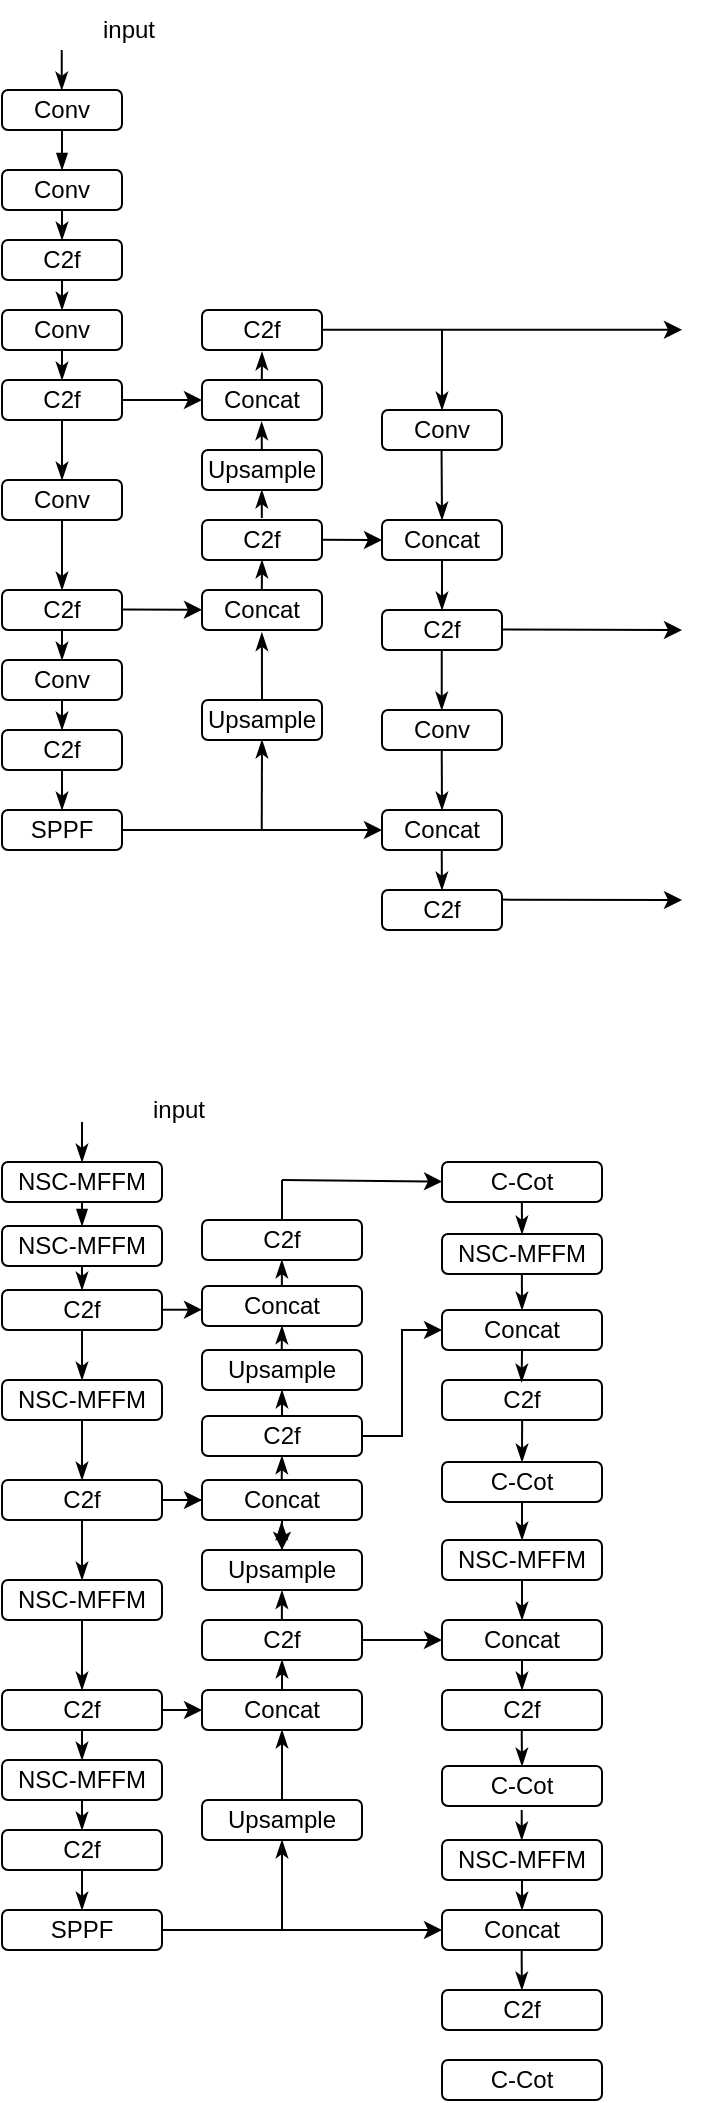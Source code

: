 <mxfile version="21.5.0" type="github">
  <diagram name="Page-1" id="_UVkYGvqQul9QqYh3hI9">
    <mxGraphModel dx="233" dy="135" grid="0" gridSize="5" guides="1" tooltips="1" connect="1" arrows="1" fold="1" page="1" pageScale="1" pageWidth="850" pageHeight="1100" math="0" shadow="0">
      <root>
        <mxCell id="0" />
        <mxCell id="1" parent="0" />
        <mxCell id="8ZXuf9sZHQJM3aCNRwfm-1" value="Conv" style="rounded=1;whiteSpace=wrap;html=1;" parent="1" vertex="1">
          <mxGeometry x="40" y="60" width="60" height="20" as="geometry" />
        </mxCell>
        <mxCell id="8ZXuf9sZHQJM3aCNRwfm-2" value="" style="endArrow=blockThin;html=1;rounded=0;exitX=0.5;exitY=1;exitDx=0;exitDy=0;endFill=1;entryX=0.5;entryY=0;entryDx=0;entryDy=0;jumpSize=4;" parent="1" source="8ZXuf9sZHQJM3aCNRwfm-1" target="8ZXuf9sZHQJM3aCNRwfm-3" edge="1">
          <mxGeometry width="50" height="50" relative="1" as="geometry">
            <mxPoint x="170" y="125" as="sourcePoint" />
            <mxPoint x="60" y="95" as="targetPoint" />
          </mxGeometry>
        </mxCell>
        <mxCell id="8ZXuf9sZHQJM3aCNRwfm-3" value="Conv" style="rounded=1;whiteSpace=wrap;html=1;" parent="1" vertex="1">
          <mxGeometry x="40" y="100" width="60" height="20" as="geometry" />
        </mxCell>
        <mxCell id="8ZXuf9sZHQJM3aCNRwfm-5" value="" style="endArrow=classicThin;html=1;rounded=0;exitX=0.5;exitY=1;exitDx=0;exitDy=0;endFill=1;entryX=0.5;entryY=0;entryDx=0;entryDy=0;" parent="1" source="8ZXuf9sZHQJM3aCNRwfm-3" target="8ZXuf9sZHQJM3aCNRwfm-6" edge="1">
          <mxGeometry width="50" height="50" relative="1" as="geometry">
            <mxPoint x="60" y="120" as="sourcePoint" />
            <mxPoint x="60" y="135" as="targetPoint" />
          </mxGeometry>
        </mxCell>
        <mxCell id="8ZXuf9sZHQJM3aCNRwfm-6" value="C2f" style="rounded=1;whiteSpace=wrap;html=1;" parent="1" vertex="1">
          <mxGeometry x="40" y="135" width="60" height="20" as="geometry" />
        </mxCell>
        <mxCell id="8ZXuf9sZHQJM3aCNRwfm-7" value="" style="endArrow=classicThin;html=1;rounded=0;exitX=0.5;exitY=1;exitDx=0;exitDy=0;endFill=1;entryX=0.5;entryY=0;entryDx=0;entryDy=0;" parent="1" edge="1">
          <mxGeometry width="50" height="50" relative="1" as="geometry">
            <mxPoint x="69.87" y="40" as="sourcePoint" />
            <mxPoint x="69.87" y="60" as="targetPoint" />
          </mxGeometry>
        </mxCell>
        <mxCell id="8ZXuf9sZHQJM3aCNRwfm-8" value="input" style="text;html=1;align=center;verticalAlign=middle;resizable=0;points=[];autosize=1;strokeColor=none;fillColor=none;" parent="1" vertex="1">
          <mxGeometry x="80" y="15" width="45" height="30" as="geometry" />
        </mxCell>
        <mxCell id="8ZXuf9sZHQJM3aCNRwfm-11" value="" style="endArrow=classicThin;html=1;rounded=0;exitX=0.5;exitY=1;exitDx=0;exitDy=0;endFill=1;entryX=0.5;entryY=0;entryDx=0;entryDy=0;" parent="1" source="8ZXuf9sZHQJM3aCNRwfm-6" target="8ZXuf9sZHQJM3aCNRwfm-12" edge="1">
          <mxGeometry width="50" height="50" relative="1" as="geometry">
            <mxPoint x="60" y="160" as="sourcePoint" />
            <mxPoint x="60" y="175" as="targetPoint" />
          </mxGeometry>
        </mxCell>
        <mxCell id="8ZXuf9sZHQJM3aCNRwfm-12" value="Conv" style="rounded=1;whiteSpace=wrap;html=1;" parent="1" vertex="1">
          <mxGeometry x="40" y="170" width="60" height="20" as="geometry" />
        </mxCell>
        <mxCell id="8ZXuf9sZHQJM3aCNRwfm-18" value="" style="endArrow=classicThin;html=1;rounded=0;exitX=0.5;exitY=1;exitDx=0;exitDy=0;endFill=1;entryX=0.5;entryY=0;entryDx=0;entryDy=0;" parent="1" source="8ZXuf9sZHQJM3aCNRwfm-12" target="8ZXuf9sZHQJM3aCNRwfm-19" edge="1">
          <mxGeometry width="50" height="50" relative="1" as="geometry">
            <mxPoint x="60" y="200" as="sourcePoint" />
            <mxPoint x="60" y="215" as="targetPoint" />
          </mxGeometry>
        </mxCell>
        <mxCell id="8ZXuf9sZHQJM3aCNRwfm-19" value="C2f" style="rounded=1;whiteSpace=wrap;html=1;" parent="1" vertex="1">
          <mxGeometry x="40" y="205" width="60" height="20" as="geometry" />
        </mxCell>
        <mxCell id="8ZXuf9sZHQJM3aCNRwfm-31" value="" style="endArrow=classicThin;html=1;rounded=0;exitX=0.5;exitY=1;exitDx=0;exitDy=0;endFill=1;entryX=0.5;entryY=0;entryDx=0;entryDy=0;" parent="1" source="8ZXuf9sZHQJM3aCNRwfm-19" target="8ZXuf9sZHQJM3aCNRwfm-32" edge="1">
          <mxGeometry width="50" height="50" relative="1" as="geometry">
            <mxPoint x="60" y="240" as="sourcePoint" />
            <mxPoint x="60" y="255" as="targetPoint" />
          </mxGeometry>
        </mxCell>
        <mxCell id="8ZXuf9sZHQJM3aCNRwfm-32" value="Conv" style="rounded=1;whiteSpace=wrap;html=1;" parent="1" vertex="1">
          <mxGeometry x="40" y="255" width="60" height="20" as="geometry" />
        </mxCell>
        <mxCell id="8ZXuf9sZHQJM3aCNRwfm-33" value="" style="endArrow=classicThin;html=1;rounded=0;exitX=0.5;exitY=1;exitDx=0;exitDy=0;endFill=1;entryX=0.5;entryY=0;entryDx=0;entryDy=0;" parent="1" source="8ZXuf9sZHQJM3aCNRwfm-32" target="8ZXuf9sZHQJM3aCNRwfm-34" edge="1">
          <mxGeometry width="50" height="50" relative="1" as="geometry">
            <mxPoint x="60" y="280" as="sourcePoint" />
            <mxPoint x="60" y="295" as="targetPoint" />
          </mxGeometry>
        </mxCell>
        <mxCell id="8ZXuf9sZHQJM3aCNRwfm-34" value="C2f" style="rounded=1;whiteSpace=wrap;html=1;" parent="1" vertex="1">
          <mxGeometry x="40" y="310" width="60" height="20" as="geometry" />
        </mxCell>
        <mxCell id="8ZXuf9sZHQJM3aCNRwfm-43" value="" style="endArrow=classicThin;html=1;rounded=0;exitX=0.5;exitY=1;exitDx=0;exitDy=0;endFill=1;entryX=0.5;entryY=0;entryDx=0;entryDy=0;" parent="1" source="8ZXuf9sZHQJM3aCNRwfm-34" target="8ZXuf9sZHQJM3aCNRwfm-44" edge="1">
          <mxGeometry width="50" height="50" relative="1" as="geometry">
            <mxPoint x="60" y="320" as="sourcePoint" />
            <mxPoint x="60" y="335" as="targetPoint" />
          </mxGeometry>
        </mxCell>
        <mxCell id="8ZXuf9sZHQJM3aCNRwfm-44" value="Conv" style="rounded=1;whiteSpace=wrap;html=1;" parent="1" vertex="1">
          <mxGeometry x="40" y="345" width="60" height="20" as="geometry" />
        </mxCell>
        <mxCell id="8ZXuf9sZHQJM3aCNRwfm-45" value="" style="endArrow=classicThin;html=1;rounded=0;exitX=0.5;exitY=1;exitDx=0;exitDy=0;endFill=1;entryX=0.5;entryY=0;entryDx=0;entryDy=0;" parent="1" source="8ZXuf9sZHQJM3aCNRwfm-44" target="8ZXuf9sZHQJM3aCNRwfm-46" edge="1">
          <mxGeometry width="50" height="50" relative="1" as="geometry">
            <mxPoint x="60" y="360" as="sourcePoint" />
            <mxPoint x="60" y="375" as="targetPoint" />
          </mxGeometry>
        </mxCell>
        <mxCell id="8ZXuf9sZHQJM3aCNRwfm-46" value="C2f" style="rounded=1;whiteSpace=wrap;html=1;" parent="1" vertex="1">
          <mxGeometry x="40" y="380" width="60" height="20" as="geometry" />
        </mxCell>
        <mxCell id="8ZXuf9sZHQJM3aCNRwfm-47" value="" style="endArrow=classicThin;html=1;rounded=0;exitX=0.5;exitY=1;exitDx=0;exitDy=0;endFill=1;entryX=0.5;entryY=0;entryDx=0;entryDy=0;" parent="1" source="8ZXuf9sZHQJM3aCNRwfm-46" target="8ZXuf9sZHQJM3aCNRwfm-48" edge="1">
          <mxGeometry width="50" height="50" relative="1" as="geometry">
            <mxPoint x="60" y="400" as="sourcePoint" />
            <mxPoint x="60" y="415" as="targetPoint" />
          </mxGeometry>
        </mxCell>
        <mxCell id="8ZXuf9sZHQJM3aCNRwfm-48" value="SPPF" style="rounded=1;whiteSpace=wrap;html=1;" parent="1" vertex="1">
          <mxGeometry x="40" y="420" width="60" height="20" as="geometry" />
        </mxCell>
        <mxCell id="8ZXuf9sZHQJM3aCNRwfm-53" value="Concat" style="rounded=1;whiteSpace=wrap;html=1;" parent="1" vertex="1">
          <mxGeometry x="140" y="310" width="60" height="20" as="geometry" />
        </mxCell>
        <mxCell id="8ZXuf9sZHQJM3aCNRwfm-55" value="" style="endArrow=classicThin;html=1;rounded=0;endFill=1;exitX=0.5;exitY=0;exitDx=0;exitDy=0;entryX=0.499;entryY=1.069;entryDx=0;entryDy=0;entryPerimeter=0;" parent="1" source="8ZXuf9sZHQJM3aCNRwfm-52" target="8ZXuf9sZHQJM3aCNRwfm-53" edge="1">
          <mxGeometry width="50" height="50" relative="1" as="geometry">
            <mxPoint x="160" y="350" as="sourcePoint" />
            <mxPoint x="170" y="340" as="targetPoint" />
          </mxGeometry>
        </mxCell>
        <mxCell id="8ZXuf9sZHQJM3aCNRwfm-58" value="Concat" style="rounded=1;whiteSpace=wrap;html=1;" parent="1" vertex="1">
          <mxGeometry x="140" y="205" width="60" height="20" as="geometry" />
        </mxCell>
        <mxCell id="8ZXuf9sZHQJM3aCNRwfm-59" value="C2f" style="rounded=1;whiteSpace=wrap;html=1;" parent="1" vertex="1">
          <mxGeometry x="140" y="170" width="60" height="20" as="geometry" />
        </mxCell>
        <mxCell id="8ZXuf9sZHQJM3aCNRwfm-62" value="C2f" style="rounded=1;whiteSpace=wrap;html=1;" parent="1" vertex="1">
          <mxGeometry x="140" y="275" width="60" height="20" as="geometry" />
        </mxCell>
        <mxCell id="8ZXuf9sZHQJM3aCNRwfm-52" value="Upsample" style="rounded=1;whiteSpace=wrap;html=1;" parent="1" vertex="1">
          <mxGeometry x="140" y="365" width="60" height="20" as="geometry" />
        </mxCell>
        <mxCell id="8ZXuf9sZHQJM3aCNRwfm-68" value="" style="endArrow=classic;html=1;rounded=0;" parent="1" edge="1">
          <mxGeometry width="50" height="50" relative="1" as="geometry">
            <mxPoint x="200" y="179.91" as="sourcePoint" />
            <mxPoint x="380" y="179.91" as="targetPoint" />
          </mxGeometry>
        </mxCell>
        <mxCell id="8ZXuf9sZHQJM3aCNRwfm-70" value="" style="endArrow=classicThin;html=1;rounded=0;endFill=1;" parent="1" edge="1">
          <mxGeometry width="50" height="50" relative="1" as="geometry">
            <mxPoint x="260" y="180" as="sourcePoint" />
            <mxPoint x="260" y="220" as="targetPoint" />
          </mxGeometry>
        </mxCell>
        <mxCell id="8ZXuf9sZHQJM3aCNRwfm-71" value="Conv" style="rounded=1;whiteSpace=wrap;html=1;" parent="1" vertex="1">
          <mxGeometry x="230" y="220" width="60" height="20" as="geometry" />
        </mxCell>
        <mxCell id="8ZXuf9sZHQJM3aCNRwfm-73" value="Concat" style="rounded=1;whiteSpace=wrap;html=1;" parent="1" vertex="1">
          <mxGeometry x="230" y="275" width="60" height="20" as="geometry" />
        </mxCell>
        <mxCell id="8ZXuf9sZHQJM3aCNRwfm-74" value="C2f" style="rounded=1;whiteSpace=wrap;html=1;" parent="1" vertex="1">
          <mxGeometry x="230" y="320" width="60" height="20" as="geometry" />
        </mxCell>
        <mxCell id="8ZXuf9sZHQJM3aCNRwfm-75" value="Conv" style="rounded=1;whiteSpace=wrap;html=1;" parent="1" vertex="1">
          <mxGeometry x="230" y="370" width="60" height="20" as="geometry" />
        </mxCell>
        <mxCell id="8ZXuf9sZHQJM3aCNRwfm-76" value="Concat" style="rounded=1;whiteSpace=wrap;html=1;" parent="1" vertex="1">
          <mxGeometry x="230" y="420" width="60" height="20" as="geometry" />
        </mxCell>
        <mxCell id="8ZXuf9sZHQJM3aCNRwfm-77" value="C2f" style="rounded=1;whiteSpace=wrap;html=1;" parent="1" vertex="1">
          <mxGeometry x="230" y="460" width="60" height="20" as="geometry" />
        </mxCell>
        <mxCell id="8ZXuf9sZHQJM3aCNRwfm-78" value="" style="endArrow=classicThin;html=1;rounded=0;endFill=1;exitX=0.5;exitY=0;exitDx=0;exitDy=0;entryX=0.5;entryY=0;entryDx=0;entryDy=0;" parent="1" target="8ZXuf9sZHQJM3aCNRwfm-73" edge="1">
          <mxGeometry width="50" height="50" relative="1" as="geometry">
            <mxPoint x="259.78" y="240" as="sourcePoint" />
            <mxPoint x="260" y="255" as="targetPoint" />
          </mxGeometry>
        </mxCell>
        <mxCell id="8ZXuf9sZHQJM3aCNRwfm-80" value="" style="endArrow=classicThin;html=1;rounded=0;endFill=1;entryX=0.5;entryY=0;entryDx=0;entryDy=0;" parent="1" target="8ZXuf9sZHQJM3aCNRwfm-74" edge="1">
          <mxGeometry width="50" height="50" relative="1" as="geometry">
            <mxPoint x="260" y="295" as="sourcePoint" />
            <mxPoint x="259.82" y="310" as="targetPoint" />
          </mxGeometry>
        </mxCell>
        <mxCell id="8ZXuf9sZHQJM3aCNRwfm-81" value="" style="endArrow=classicThin;html=1;rounded=0;endFill=1;exitX=0.5;exitY=0;exitDx=0;exitDy=0;" parent="1" edge="1">
          <mxGeometry width="50" height="50" relative="1" as="geometry">
            <mxPoint x="259.87" y="340" as="sourcePoint" />
            <mxPoint x="259.87" y="370" as="targetPoint" />
          </mxGeometry>
        </mxCell>
        <mxCell id="8ZXuf9sZHQJM3aCNRwfm-82" value="" style="endArrow=classicThin;html=1;rounded=0;endFill=1;exitX=0.5;exitY=0;exitDx=0;exitDy=0;entryX=0.5;entryY=0;entryDx=0;entryDy=0;" parent="1" target="8ZXuf9sZHQJM3aCNRwfm-76" edge="1">
          <mxGeometry width="50" height="50" relative="1" as="geometry">
            <mxPoint x="259.87" y="390" as="sourcePoint" />
            <mxPoint x="260" y="415" as="targetPoint" />
          </mxGeometry>
        </mxCell>
        <mxCell id="8ZXuf9sZHQJM3aCNRwfm-83" value="" style="endArrow=classicThin;html=1;rounded=0;endFill=1;exitX=0.5;exitY=0;exitDx=0;exitDy=0;" parent="1" edge="1">
          <mxGeometry width="50" height="50" relative="1" as="geometry">
            <mxPoint x="259.87" y="440" as="sourcePoint" />
            <mxPoint x="259.96" y="460" as="targetPoint" />
          </mxGeometry>
        </mxCell>
        <mxCell id="8ZXuf9sZHQJM3aCNRwfm-85" value="" style="endArrow=classic;html=1;rounded=0;" parent="1" edge="1">
          <mxGeometry width="50" height="50" relative="1" as="geometry">
            <mxPoint x="290" y="329.78" as="sourcePoint" />
            <mxPoint x="380" y="330" as="targetPoint" />
          </mxGeometry>
        </mxCell>
        <mxCell id="8ZXuf9sZHQJM3aCNRwfm-86" value="" style="endArrow=classic;html=1;rounded=0;" parent="1" edge="1">
          <mxGeometry width="50" height="50" relative="1" as="geometry">
            <mxPoint x="290" y="464.81" as="sourcePoint" />
            <mxPoint x="380" y="465.03" as="targetPoint" />
          </mxGeometry>
        </mxCell>
        <mxCell id="8ZXuf9sZHQJM3aCNRwfm-87" value="" style="endArrow=classic;html=1;rounded=0;exitX=1;exitY=0.5;exitDx=0;exitDy=0;entryX=0;entryY=0.5;entryDx=0;entryDy=0;" parent="1" source="8ZXuf9sZHQJM3aCNRwfm-48" target="8ZXuf9sZHQJM3aCNRwfm-76" edge="1">
          <mxGeometry width="50" height="50" relative="1" as="geometry">
            <mxPoint x="150" y="460" as="sourcePoint" />
            <mxPoint x="200" y="410" as="targetPoint" />
          </mxGeometry>
        </mxCell>
        <mxCell id="8ZXuf9sZHQJM3aCNRwfm-88" value="" style="endArrow=classicThin;html=1;rounded=0;endFill=1;entryX=0.5;entryY=1;entryDx=0;entryDy=0;exitX=0.5;exitY=0;exitDx=0;exitDy=0;" parent="1" target="8ZXuf9sZHQJM3aCNRwfm-52" edge="1">
          <mxGeometry width="50" height="50" relative="1" as="geometry">
            <mxPoint x="169.87" y="430" as="sourcePoint" />
            <mxPoint x="169.87" y="390" as="targetPoint" />
          </mxGeometry>
        </mxCell>
        <mxCell id="8ZXuf9sZHQJM3aCNRwfm-89" value="" style="endArrow=classic;html=1;rounded=0;" parent="1" edge="1">
          <mxGeometry width="50" height="50" relative="1" as="geometry">
            <mxPoint x="100" y="319.69" as="sourcePoint" />
            <mxPoint x="140" y="319.88" as="targetPoint" />
          </mxGeometry>
        </mxCell>
        <mxCell id="8ZXuf9sZHQJM3aCNRwfm-92" value="Upsample" style="rounded=1;whiteSpace=wrap;html=1;" parent="1" vertex="1">
          <mxGeometry x="140" y="240" width="60" height="20" as="geometry" />
        </mxCell>
        <mxCell id="8ZXuf9sZHQJM3aCNRwfm-96" value="" style="endArrow=classicThin;html=1;rounded=0;endFill=1;entryX=0.5;entryY=1;entryDx=0;entryDy=0;" parent="1" target="8ZXuf9sZHQJM3aCNRwfm-62" edge="1">
          <mxGeometry width="50" height="50" relative="1" as="geometry">
            <mxPoint x="169.91" y="310" as="sourcePoint" />
            <mxPoint x="169.91" y="291" as="targetPoint" />
          </mxGeometry>
        </mxCell>
        <mxCell id="8ZXuf9sZHQJM3aCNRwfm-97" value="" style="endArrow=classicThin;html=1;rounded=0;endFill=1;entryX=0.499;entryY=1.069;entryDx=0;entryDy=0;entryPerimeter=0;" parent="1" edge="1">
          <mxGeometry width="50" height="50" relative="1" as="geometry">
            <mxPoint x="169.91" y="274" as="sourcePoint" />
            <mxPoint x="169.91" y="260" as="targetPoint" />
          </mxGeometry>
        </mxCell>
        <mxCell id="8ZXuf9sZHQJM3aCNRwfm-98" value="" style="endArrow=classicThin;html=1;rounded=0;endFill=1;exitX=0.5;exitY=0;exitDx=0;exitDy=0;entryX=0.497;entryY=1.046;entryDx=0;entryDy=0;entryPerimeter=0;" parent="1" target="8ZXuf9sZHQJM3aCNRwfm-58" edge="1">
          <mxGeometry width="50" height="50" relative="1" as="geometry">
            <mxPoint x="169.91" y="240" as="sourcePoint" />
            <mxPoint x="169.91" y="228" as="targetPoint" />
          </mxGeometry>
        </mxCell>
        <mxCell id="8ZXuf9sZHQJM3aCNRwfm-99" value="" style="endArrow=classic;html=1;rounded=0;entryX=0;entryY=0.5;entryDx=0;entryDy=0;exitX=1;exitY=0.5;exitDx=0;exitDy=0;" parent="1" source="8ZXuf9sZHQJM3aCNRwfm-19" target="8ZXuf9sZHQJM3aCNRwfm-58" edge="1">
          <mxGeometry width="50" height="50" relative="1" as="geometry">
            <mxPoint x="100" y="219.69" as="sourcePoint" />
            <mxPoint x="140" y="219.88" as="targetPoint" />
          </mxGeometry>
        </mxCell>
        <mxCell id="8ZXuf9sZHQJM3aCNRwfm-100" value="" style="endArrow=classicThin;html=1;rounded=0;endFill=1;exitX=0.5;exitY=0;exitDx=0;exitDy=0;entryX=0.497;entryY=1.046;entryDx=0;entryDy=0;entryPerimeter=0;" parent="1" edge="1">
          <mxGeometry width="50" height="50" relative="1" as="geometry">
            <mxPoint x="169.91" y="205" as="sourcePoint" />
            <mxPoint x="170" y="191" as="targetPoint" />
          </mxGeometry>
        </mxCell>
        <mxCell id="8ZXuf9sZHQJM3aCNRwfm-101" value="" style="endArrow=classic;html=1;rounded=0;entryX=0;entryY=0.5;entryDx=0;entryDy=0;" parent="1" target="8ZXuf9sZHQJM3aCNRwfm-73" edge="1">
          <mxGeometry width="50" height="50" relative="1" as="geometry">
            <mxPoint x="200" y="284.85" as="sourcePoint" />
            <mxPoint x="275" y="284.85" as="targetPoint" />
          </mxGeometry>
        </mxCell>
        <mxCell id="Rub5kGw6FLc-8tNoT00z-1" value="NSC-MFFM" style="rounded=1;whiteSpace=wrap;html=1;" vertex="1" parent="1">
          <mxGeometry x="40" y="596" width="80" height="20" as="geometry" />
        </mxCell>
        <mxCell id="Rub5kGw6FLc-8tNoT00z-2" value="" style="endArrow=blockThin;html=1;rounded=0;exitX=0.5;exitY=1;exitDx=0;exitDy=0;endFill=1;entryX=0.5;entryY=0;entryDx=0;entryDy=0;jumpSize=4;" edge="1" parent="1" source="Rub5kGw6FLc-8tNoT00z-1" target="Rub5kGw6FLc-8tNoT00z-3">
          <mxGeometry width="50" height="50" relative="1" as="geometry">
            <mxPoint x="175" y="675" as="sourcePoint" />
            <mxPoint x="65" y="645" as="targetPoint" />
          </mxGeometry>
        </mxCell>
        <mxCell id="Rub5kGw6FLc-8tNoT00z-3" value="NSC-MFFM" style="rounded=1;whiteSpace=wrap;html=1;" vertex="1" parent="1">
          <mxGeometry x="40" y="628" width="80" height="20" as="geometry" />
        </mxCell>
        <mxCell id="Rub5kGw6FLc-8tNoT00z-4" value="" style="endArrow=classicThin;html=1;rounded=0;exitX=0.5;exitY=1;exitDx=0;exitDy=0;endFill=1;entryX=0.5;entryY=0;entryDx=0;entryDy=0;" edge="1" parent="1" source="Rub5kGw6FLc-8tNoT00z-3" target="Rub5kGw6FLc-8tNoT00z-5">
          <mxGeometry width="50" height="50" relative="1" as="geometry">
            <mxPoint x="65" y="670" as="sourcePoint" />
            <mxPoint x="65" y="685" as="targetPoint" />
          </mxGeometry>
        </mxCell>
        <mxCell id="Rub5kGw6FLc-8tNoT00z-5" value="C2f" style="rounded=1;whiteSpace=wrap;html=1;" vertex="1" parent="1">
          <mxGeometry x="40" y="660" width="80" height="20" as="geometry" />
        </mxCell>
        <mxCell id="Rub5kGw6FLc-8tNoT00z-6" value="" style="endArrow=classicThin;html=1;rounded=0;exitX=0.5;exitY=1;exitDx=0;exitDy=0;endFill=1;entryX=0.5;entryY=0;entryDx=0;entryDy=0;" edge="1" parent="1">
          <mxGeometry width="50" height="50" relative="1" as="geometry">
            <mxPoint x="80.0" y="576" as="sourcePoint" />
            <mxPoint x="80.0" y="596" as="targetPoint" />
          </mxGeometry>
        </mxCell>
        <mxCell id="Rub5kGw6FLc-8tNoT00z-7" value="input" style="text;html=1;align=center;verticalAlign=middle;resizable=0;points=[];autosize=1;strokeColor=none;fillColor=none;" vertex="1" parent="1">
          <mxGeometry x="105" y="555" width="45" height="30" as="geometry" />
        </mxCell>
        <mxCell id="Rub5kGw6FLc-8tNoT00z-8" value="" style="endArrow=classicThin;html=1;rounded=0;exitX=0.5;exitY=1;exitDx=0;exitDy=0;endFill=1;entryX=0.5;entryY=0;entryDx=0;entryDy=0;" edge="1" parent="1" source="Rub5kGw6FLc-8tNoT00z-5" target="Rub5kGw6FLc-8tNoT00z-9">
          <mxGeometry width="50" height="50" relative="1" as="geometry">
            <mxPoint x="65" y="710" as="sourcePoint" />
            <mxPoint x="65" y="725" as="targetPoint" />
          </mxGeometry>
        </mxCell>
        <mxCell id="Rub5kGw6FLc-8tNoT00z-9" value="NSC-MFFM" style="rounded=1;whiteSpace=wrap;html=1;" vertex="1" parent="1">
          <mxGeometry x="40" y="705" width="80" height="20" as="geometry" />
        </mxCell>
        <mxCell id="Rub5kGw6FLc-8tNoT00z-10" value="" style="endArrow=classicThin;html=1;rounded=0;exitX=0.5;exitY=1;exitDx=0;exitDy=0;endFill=1;entryX=0.5;entryY=0;entryDx=0;entryDy=0;" edge="1" parent="1" source="Rub5kGw6FLc-8tNoT00z-9" target="Rub5kGw6FLc-8tNoT00z-11">
          <mxGeometry width="50" height="50" relative="1" as="geometry">
            <mxPoint x="65" y="750" as="sourcePoint" />
            <mxPoint x="65" y="765" as="targetPoint" />
          </mxGeometry>
        </mxCell>
        <mxCell id="Rub5kGw6FLc-8tNoT00z-59" value="" style="edgeStyle=orthogonalEdgeStyle;rounded=0;orthogonalLoop=1;jettySize=auto;html=1;" edge="1" parent="1" source="Rub5kGw6FLc-8tNoT00z-11" target="Rub5kGw6FLc-8tNoT00z-46">
          <mxGeometry relative="1" as="geometry" />
        </mxCell>
        <mxCell id="Rub5kGw6FLc-8tNoT00z-11" value="C2f" style="rounded=1;whiteSpace=wrap;html=1;" vertex="1" parent="1">
          <mxGeometry x="40" y="755" width="80" height="20" as="geometry" />
        </mxCell>
        <mxCell id="Rub5kGw6FLc-8tNoT00z-12" value="" style="endArrow=classicThin;html=1;rounded=0;exitX=0.5;exitY=1;exitDx=0;exitDy=0;endFill=1;entryX=0.5;entryY=0;entryDx=0;entryDy=0;" edge="1" parent="1" source="Rub5kGw6FLc-8tNoT00z-11" target="Rub5kGw6FLc-8tNoT00z-13">
          <mxGeometry width="50" height="50" relative="1" as="geometry">
            <mxPoint x="65" y="790" as="sourcePoint" />
            <mxPoint x="65" y="805" as="targetPoint" />
          </mxGeometry>
        </mxCell>
        <mxCell id="Rub5kGw6FLc-8tNoT00z-13" value="NSC-MFFM" style="rounded=1;whiteSpace=wrap;html=1;" vertex="1" parent="1">
          <mxGeometry x="40" y="805" width="80" height="20" as="geometry" />
        </mxCell>
        <mxCell id="Rub5kGw6FLc-8tNoT00z-14" value="" style="endArrow=classicThin;html=1;rounded=0;exitX=0.5;exitY=1;exitDx=0;exitDy=0;endFill=1;entryX=0.5;entryY=0;entryDx=0;entryDy=0;" edge="1" parent="1" source="Rub5kGw6FLc-8tNoT00z-13" target="Rub5kGw6FLc-8tNoT00z-15">
          <mxGeometry width="50" height="50" relative="1" as="geometry">
            <mxPoint x="65" y="830" as="sourcePoint" />
            <mxPoint x="65" y="845" as="targetPoint" />
          </mxGeometry>
        </mxCell>
        <mxCell id="Rub5kGw6FLc-8tNoT00z-15" value="C2f" style="rounded=1;whiteSpace=wrap;html=1;" vertex="1" parent="1">
          <mxGeometry x="40" y="860" width="80" height="20" as="geometry" />
        </mxCell>
        <mxCell id="Rub5kGw6FLc-8tNoT00z-16" value="" style="endArrow=classicThin;html=1;rounded=0;exitX=0.5;exitY=1;exitDx=0;exitDy=0;endFill=1;entryX=0.5;entryY=0;entryDx=0;entryDy=0;" edge="1" parent="1" source="Rub5kGw6FLc-8tNoT00z-15" target="Rub5kGw6FLc-8tNoT00z-17">
          <mxGeometry width="50" height="50" relative="1" as="geometry">
            <mxPoint x="65" y="870" as="sourcePoint" />
            <mxPoint x="65" y="885" as="targetPoint" />
          </mxGeometry>
        </mxCell>
        <mxCell id="Rub5kGw6FLc-8tNoT00z-17" value="NSC-MFFM" style="rounded=1;whiteSpace=wrap;html=1;" vertex="1" parent="1">
          <mxGeometry x="40" y="895" width="80" height="20" as="geometry" />
        </mxCell>
        <mxCell id="Rub5kGw6FLc-8tNoT00z-18" value="" style="endArrow=classicThin;html=1;rounded=0;exitX=0.5;exitY=1;exitDx=0;exitDy=0;endFill=1;entryX=0.5;entryY=0;entryDx=0;entryDy=0;" edge="1" parent="1" source="Rub5kGw6FLc-8tNoT00z-17" target="Rub5kGw6FLc-8tNoT00z-19">
          <mxGeometry width="50" height="50" relative="1" as="geometry">
            <mxPoint x="65" y="910" as="sourcePoint" />
            <mxPoint x="65" y="925" as="targetPoint" />
          </mxGeometry>
        </mxCell>
        <mxCell id="Rub5kGw6FLc-8tNoT00z-19" value="C2f" style="rounded=1;whiteSpace=wrap;html=1;" vertex="1" parent="1">
          <mxGeometry x="40" y="930" width="80" height="20" as="geometry" />
        </mxCell>
        <mxCell id="Rub5kGw6FLc-8tNoT00z-20" value="" style="endArrow=classicThin;html=1;rounded=0;exitX=0.5;exitY=1;exitDx=0;exitDy=0;endFill=1;entryX=0.5;entryY=0;entryDx=0;entryDy=0;" edge="1" parent="1" source="Rub5kGw6FLc-8tNoT00z-19" target="Rub5kGw6FLc-8tNoT00z-21">
          <mxGeometry width="50" height="50" relative="1" as="geometry">
            <mxPoint x="65" y="950" as="sourcePoint" />
            <mxPoint x="65" y="965" as="targetPoint" />
          </mxGeometry>
        </mxCell>
        <mxCell id="Rub5kGw6FLc-8tNoT00z-21" value="SPPF" style="rounded=1;whiteSpace=wrap;html=1;" vertex="1" parent="1">
          <mxGeometry x="40" y="970" width="80" height="20" as="geometry" />
        </mxCell>
        <mxCell id="Rub5kGw6FLc-8tNoT00z-22" value="Concat" style="rounded=1;whiteSpace=wrap;html=1;" vertex="1" parent="1">
          <mxGeometry x="140" y="860" width="80" height="20" as="geometry" />
        </mxCell>
        <mxCell id="Rub5kGw6FLc-8tNoT00z-23" value="" style="endArrow=classicThin;html=1;rounded=0;endFill=1;exitX=0.5;exitY=0;exitDx=0;exitDy=0;entryX=0.5;entryY=1;entryDx=0;entryDy=0;" edge="1" parent="1" source="Rub5kGw6FLc-8tNoT00z-27" target="Rub5kGw6FLc-8tNoT00z-22">
          <mxGeometry width="50" height="50" relative="1" as="geometry">
            <mxPoint x="165" y="900" as="sourcePoint" />
            <mxPoint x="175" y="890" as="targetPoint" />
          </mxGeometry>
        </mxCell>
        <mxCell id="Rub5kGw6FLc-8tNoT00z-24" value="Concat" style="rounded=1;whiteSpace=wrap;html=1;" vertex="1" parent="1">
          <mxGeometry x="140" y="755" width="80" height="20" as="geometry" />
        </mxCell>
        <mxCell id="Rub5kGw6FLc-8tNoT00z-80" style="edgeStyle=orthogonalEdgeStyle;rounded=0;orthogonalLoop=1;jettySize=auto;html=1;exitX=1;exitY=0.5;exitDx=0;exitDy=0;entryX=0;entryY=0.5;entryDx=0;entryDy=0;" edge="1" parent="1" source="Rub5kGw6FLc-8tNoT00z-25" target="Rub5kGw6FLc-8tNoT00z-65">
          <mxGeometry relative="1" as="geometry" />
        </mxCell>
        <mxCell id="Rub5kGw6FLc-8tNoT00z-25" value="C2f" style="rounded=1;whiteSpace=wrap;html=1;" vertex="1" parent="1">
          <mxGeometry x="140" y="723" width="80" height="20" as="geometry" />
        </mxCell>
        <mxCell id="Rub5kGw6FLc-8tNoT00z-81" style="edgeStyle=orthogonalEdgeStyle;rounded=0;orthogonalLoop=1;jettySize=auto;html=1;entryX=0;entryY=0.5;entryDx=0;entryDy=0;" edge="1" parent="1" source="Rub5kGw6FLc-8tNoT00z-26" target="Rub5kGw6FLc-8tNoT00z-31">
          <mxGeometry relative="1" as="geometry" />
        </mxCell>
        <mxCell id="Rub5kGw6FLc-8tNoT00z-26" value="C2f" style="rounded=1;whiteSpace=wrap;html=1;" vertex="1" parent="1">
          <mxGeometry x="140" y="825" width="80" height="20" as="geometry" />
        </mxCell>
        <mxCell id="Rub5kGw6FLc-8tNoT00z-27" value="Upsample" style="rounded=1;whiteSpace=wrap;html=1;" vertex="1" parent="1">
          <mxGeometry x="140" y="915" width="80" height="20" as="geometry" />
        </mxCell>
        <mxCell id="Rub5kGw6FLc-8tNoT00z-29" value="" style="endArrow=classicThin;html=1;rounded=0;endFill=1;entryX=0.5;entryY=0;entryDx=0;entryDy=0;exitX=0.5;exitY=1;exitDx=0;exitDy=0;" edge="1" parent="1" source="Rub5kGw6FLc-8tNoT00z-54" target="Rub5kGw6FLc-8tNoT00z-30">
          <mxGeometry width="50" height="50" relative="1" as="geometry">
            <mxPoint x="299.83" y="730" as="sourcePoint" />
            <mxPoint x="300" y="774" as="targetPoint" />
          </mxGeometry>
        </mxCell>
        <mxCell id="Rub5kGw6FLc-8tNoT00z-30" value="NSC-MFFM" style="rounded=1;whiteSpace=wrap;html=1;" vertex="1" parent="1">
          <mxGeometry x="260" y="785" width="80" height="20" as="geometry" />
        </mxCell>
        <mxCell id="Rub5kGw6FLc-8tNoT00z-31" value="Concat" style="rounded=1;whiteSpace=wrap;html=1;" vertex="1" parent="1">
          <mxGeometry x="260" y="825" width="80" height="20" as="geometry" />
        </mxCell>
        <mxCell id="Rub5kGw6FLc-8tNoT00z-32" value="C2f" style="rounded=1;whiteSpace=wrap;html=1;" vertex="1" parent="1">
          <mxGeometry x="260" y="860" width="80" height="20" as="geometry" />
        </mxCell>
        <mxCell id="Rub5kGw6FLc-8tNoT00z-33" value="NSC-MFFM" style="rounded=1;whiteSpace=wrap;html=1;" vertex="1" parent="1">
          <mxGeometry x="260" y="935" width="80" height="20" as="geometry" />
        </mxCell>
        <mxCell id="Rub5kGw6FLc-8tNoT00z-34" value="Concat" style="rounded=1;whiteSpace=wrap;html=1;" vertex="1" parent="1">
          <mxGeometry x="260" y="970" width="80" height="20" as="geometry" />
        </mxCell>
        <mxCell id="Rub5kGw6FLc-8tNoT00z-35" value="C2f" style="rounded=1;whiteSpace=wrap;html=1;" vertex="1" parent="1">
          <mxGeometry x="260" y="1010" width="80" height="20" as="geometry" />
        </mxCell>
        <mxCell id="Rub5kGw6FLc-8tNoT00z-36" value="" style="endArrow=classicThin;html=1;rounded=0;endFill=1;exitX=0.5;exitY=1;exitDx=0;exitDy=0;entryX=0.5;entryY=0;entryDx=0;entryDy=0;" edge="1" parent="1" target="Rub5kGw6FLc-8tNoT00z-31" source="Rub5kGw6FLc-8tNoT00z-30">
          <mxGeometry width="50" height="50" relative="1" as="geometry">
            <mxPoint x="264.78" y="790" as="sourcePoint" />
            <mxPoint x="265" y="805" as="targetPoint" />
          </mxGeometry>
        </mxCell>
        <mxCell id="Rub5kGw6FLc-8tNoT00z-37" value="" style="endArrow=classicThin;html=1;rounded=0;endFill=1;entryX=0.5;entryY=0;entryDx=0;entryDy=0;exitX=0.5;exitY=1;exitDx=0;exitDy=0;" edge="1" parent="1" target="Rub5kGw6FLc-8tNoT00z-32" source="Rub5kGw6FLc-8tNoT00z-31">
          <mxGeometry width="50" height="50" relative="1" as="geometry">
            <mxPoint x="265" y="845" as="sourcePoint" />
            <mxPoint x="264.82" y="860" as="targetPoint" />
          </mxGeometry>
        </mxCell>
        <mxCell id="Rub5kGw6FLc-8tNoT00z-39" value="" style="endArrow=classicThin;html=1;rounded=0;endFill=1;exitX=0.5;exitY=1;exitDx=0;exitDy=0;entryX=0.5;entryY=0;entryDx=0;entryDy=0;" edge="1" parent="1" target="Rub5kGw6FLc-8tNoT00z-34" source="Rub5kGw6FLc-8tNoT00z-33">
          <mxGeometry width="50" height="50" relative="1" as="geometry">
            <mxPoint x="264.87" y="940" as="sourcePoint" />
            <mxPoint x="265" y="965" as="targetPoint" />
          </mxGeometry>
        </mxCell>
        <mxCell id="Rub5kGw6FLc-8tNoT00z-40" value="" style="endArrow=classicThin;html=1;rounded=0;endFill=1;exitX=0.5;exitY=0;exitDx=0;exitDy=0;" edge="1" parent="1">
          <mxGeometry width="50" height="50" relative="1" as="geometry">
            <mxPoint x="299.83" y="990" as="sourcePoint" />
            <mxPoint x="299.92" y="1010" as="targetPoint" />
          </mxGeometry>
        </mxCell>
        <mxCell id="Rub5kGw6FLc-8tNoT00z-43" value="" style="endArrow=classic;html=1;rounded=0;exitX=1;exitY=0.5;exitDx=0;exitDy=0;entryX=0;entryY=0.5;entryDx=0;entryDy=0;" edge="1" parent="1" source="Rub5kGw6FLc-8tNoT00z-21" target="Rub5kGw6FLc-8tNoT00z-34">
          <mxGeometry width="50" height="50" relative="1" as="geometry">
            <mxPoint x="155" y="1010" as="sourcePoint" />
            <mxPoint x="205" y="960" as="targetPoint" />
          </mxGeometry>
        </mxCell>
        <mxCell id="Rub5kGw6FLc-8tNoT00z-44" value="" style="endArrow=classicThin;html=1;rounded=0;endFill=1;entryX=0.5;entryY=1;entryDx=0;entryDy=0;" edge="1" parent="1" target="Rub5kGw6FLc-8tNoT00z-27">
          <mxGeometry width="50" height="50" relative="1" as="geometry">
            <mxPoint x="180" y="980" as="sourcePoint" />
            <mxPoint x="174.87" y="940" as="targetPoint" />
          </mxGeometry>
        </mxCell>
        <mxCell id="Rub5kGw6FLc-8tNoT00z-45" value="" style="endArrow=classic;html=1;rounded=0;" edge="1" parent="1">
          <mxGeometry width="50" height="50" relative="1" as="geometry">
            <mxPoint x="120" y="870" as="sourcePoint" />
            <mxPoint x="140" y="870" as="targetPoint" />
          </mxGeometry>
        </mxCell>
        <mxCell id="Rub5kGw6FLc-8tNoT00z-46" value="Upsample" style="rounded=1;whiteSpace=wrap;html=1;" vertex="1" parent="1">
          <mxGeometry x="140" y="790" width="80" height="20" as="geometry" />
        </mxCell>
        <mxCell id="Rub5kGw6FLc-8tNoT00z-47" value="" style="endArrow=classicThin;html=1;rounded=0;endFill=1;entryX=0.5;entryY=1;entryDx=0;entryDy=0;exitX=0.5;exitY=0;exitDx=0;exitDy=0;" edge="1" parent="1" target="Rub5kGw6FLc-8tNoT00z-26" source="Rub5kGw6FLc-8tNoT00z-22">
          <mxGeometry width="50" height="50" relative="1" as="geometry">
            <mxPoint x="174.91" y="860" as="sourcePoint" />
            <mxPoint x="174.91" y="841" as="targetPoint" />
          </mxGeometry>
        </mxCell>
        <mxCell id="Rub5kGw6FLc-8tNoT00z-48" value="" style="endArrow=classicThin;html=1;rounded=0;endFill=1;entryX=0.499;entryY=1.069;entryDx=0;entryDy=0;entryPerimeter=0;exitX=0.436;exitY=-0.016;exitDx=0;exitDy=0;exitPerimeter=0;" edge="1" parent="1">
          <mxGeometry width="50" height="50" relative="1" as="geometry">
            <mxPoint x="179.94" y="825.0" as="sourcePoint" />
            <mxPoint x="179.97" y="810.32" as="targetPoint" />
          </mxGeometry>
        </mxCell>
        <mxCell id="Rub5kGw6FLc-8tNoT00z-49" value="" style="endArrow=classicThin;html=1;rounded=0;endFill=1;entryX=0.497;entryY=1.046;entryDx=0;entryDy=0;entryPerimeter=0;" edge="1" parent="1" target="Rub5kGw6FLc-8tNoT00z-24">
          <mxGeometry width="50" height="50" relative="1" as="geometry">
            <mxPoint x="180" y="790" as="sourcePoint" />
            <mxPoint x="174.91" y="778" as="targetPoint" />
          </mxGeometry>
        </mxCell>
        <mxCell id="Rub5kGw6FLc-8tNoT00z-50" value="" style="endArrow=classic;html=1;rounded=0;entryX=0;entryY=0.5;entryDx=0;entryDy=0;exitX=1;exitY=0.5;exitDx=0;exitDy=0;" edge="1" parent="1" source="Rub5kGw6FLc-8tNoT00z-11" target="Rub5kGw6FLc-8tNoT00z-24">
          <mxGeometry width="50" height="50" relative="1" as="geometry">
            <mxPoint x="105" y="769.69" as="sourcePoint" />
            <mxPoint x="145" y="769.88" as="targetPoint" />
          </mxGeometry>
        </mxCell>
        <mxCell id="Rub5kGw6FLc-8tNoT00z-51" value="" style="endArrow=classicThin;html=1;rounded=0;endFill=1;exitX=0.5;exitY=0;exitDx=0;exitDy=0;entryX=0.5;entryY=1;entryDx=0;entryDy=0;" edge="1" parent="1" target="Rub5kGw6FLc-8tNoT00z-25">
          <mxGeometry width="50" height="50" relative="1" as="geometry">
            <mxPoint x="179.86" y="755" as="sourcePoint" />
            <mxPoint x="179.95" y="741" as="targetPoint" />
          </mxGeometry>
        </mxCell>
        <mxCell id="Rub5kGw6FLc-8tNoT00z-54" value="C-Cot" style="rounded=1;whiteSpace=wrap;html=1;" vertex="1" parent="1">
          <mxGeometry x="260" y="746" width="80" height="20" as="geometry" />
        </mxCell>
        <mxCell id="Rub5kGw6FLc-8tNoT00z-55" value="Upsample" style="rounded=1;whiteSpace=wrap;html=1;" vertex="1" parent="1">
          <mxGeometry x="140" y="690" width="80" height="20" as="geometry" />
        </mxCell>
        <mxCell id="Rub5kGw6FLc-8tNoT00z-56" value="Concat" style="rounded=1;whiteSpace=wrap;html=1;" vertex="1" parent="1">
          <mxGeometry x="140" y="658" width="80" height="20" as="geometry" />
        </mxCell>
        <mxCell id="Rub5kGw6FLc-8tNoT00z-57" value="" style="endArrow=classicThin;html=1;rounded=0;endFill=1;exitX=0.5;exitY=0;exitDx=0;exitDy=0;entryX=0.5;entryY=1;entryDx=0;entryDy=0;" edge="1" parent="1" source="Rub5kGw6FLc-8tNoT00z-25" target="Rub5kGw6FLc-8tNoT00z-55">
          <mxGeometry width="50" height="50" relative="1" as="geometry">
            <mxPoint x="179.8" y="720" as="sourcePoint" />
            <mxPoint x="180" y="710" as="targetPoint" />
          </mxGeometry>
        </mxCell>
        <mxCell id="Rub5kGw6FLc-8tNoT00z-58" value="" style="endArrow=classicThin;html=1;rounded=0;endFill=1;exitX=0.5;exitY=0;exitDx=0;exitDy=0;entryX=0.5;entryY=1;entryDx=0;entryDy=0;" edge="1" parent="1">
          <mxGeometry width="50" height="50" relative="1" as="geometry">
            <mxPoint x="179.86" y="690" as="sourcePoint" />
            <mxPoint x="180" y="678" as="targetPoint" />
          </mxGeometry>
        </mxCell>
        <mxCell id="Rub5kGw6FLc-8tNoT00z-60" value="" style="endArrow=classic;html=1;rounded=0;entryX=0;entryY=0.5;entryDx=0;entryDy=0;exitX=1;exitY=0.5;exitDx=0;exitDy=0;" edge="1" parent="1">
          <mxGeometry width="50" height="50" relative="1" as="geometry">
            <mxPoint x="120" y="669.86" as="sourcePoint" />
            <mxPoint x="140" y="669.86" as="targetPoint" />
          </mxGeometry>
        </mxCell>
        <mxCell id="Rub5kGw6FLc-8tNoT00z-61" value="C2f" style="rounded=1;whiteSpace=wrap;html=1;" vertex="1" parent="1">
          <mxGeometry x="140" y="625" width="80" height="20" as="geometry" />
        </mxCell>
        <mxCell id="Rub5kGw6FLc-8tNoT00z-62" value="" style="endArrow=classicThin;html=1;rounded=0;endFill=1;exitX=0.5;exitY=0;exitDx=0;exitDy=0;entryX=0.5;entryY=1;entryDx=0;entryDy=0;" edge="1" parent="1">
          <mxGeometry width="50" height="50" relative="1" as="geometry">
            <mxPoint x="179.93" y="658" as="sourcePoint" />
            <mxPoint x="179.93" y="645" as="targetPoint" />
          </mxGeometry>
        </mxCell>
        <mxCell id="Rub5kGw6FLc-8tNoT00z-63" value="C-Cot" style="rounded=1;whiteSpace=wrap;html=1;" vertex="1" parent="1">
          <mxGeometry x="260" y="596" width="80" height="20" as="geometry" />
        </mxCell>
        <mxCell id="Rub5kGw6FLc-8tNoT00z-64" value="NSC-MFFM" style="rounded=1;whiteSpace=wrap;html=1;" vertex="1" parent="1">
          <mxGeometry x="260" y="632" width="80" height="20" as="geometry" />
        </mxCell>
        <mxCell id="Rub5kGw6FLc-8tNoT00z-65" value="Concat" style="rounded=1;whiteSpace=wrap;html=1;" vertex="1" parent="1">
          <mxGeometry x="260" y="670" width="80" height="20" as="geometry" />
        </mxCell>
        <mxCell id="Rub5kGw6FLc-8tNoT00z-66" value="C2f" style="rounded=1;whiteSpace=wrap;html=1;" vertex="1" parent="1">
          <mxGeometry x="260" y="705" width="80" height="20" as="geometry" />
        </mxCell>
        <mxCell id="Rub5kGw6FLc-8tNoT00z-67" value="C-Cot" style="rounded=1;whiteSpace=wrap;html=1;" vertex="1" parent="1">
          <mxGeometry x="260" y="898" width="80" height="20" as="geometry" />
        </mxCell>
        <mxCell id="Rub5kGw6FLc-8tNoT00z-69" value="C-Cot" style="rounded=1;whiteSpace=wrap;html=1;" vertex="1" parent="1">
          <mxGeometry x="260" y="1045" width="80" height="20" as="geometry" />
        </mxCell>
        <mxCell id="Rub5kGw6FLc-8tNoT00z-70" value="" style="endArrow=none;html=1;rounded=0;" edge="1" parent="1">
          <mxGeometry width="50" height="50" relative="1" as="geometry">
            <mxPoint x="180" y="625" as="sourcePoint" />
            <mxPoint x="180" y="605" as="targetPoint" />
          </mxGeometry>
        </mxCell>
        <mxCell id="Rub5kGw6FLc-8tNoT00z-71" value="" style="endArrow=classic;html=1;rounded=0;entryX=0;entryY=0.5;entryDx=0;entryDy=0;" edge="1" parent="1">
          <mxGeometry width="50" height="50" relative="1" as="geometry">
            <mxPoint x="180" y="605" as="sourcePoint" />
            <mxPoint x="260" y="605.76" as="targetPoint" />
          </mxGeometry>
        </mxCell>
        <mxCell id="Rub5kGw6FLc-8tNoT00z-73" value="" style="endArrow=classicThin;html=1;rounded=0;endFill=1;exitX=0.5;exitY=1;exitDx=0;exitDy=0;entryX=0.5;entryY=0;entryDx=0;entryDy=0;" edge="1" parent="1" target="Rub5kGw6FLc-8tNoT00z-67">
          <mxGeometry width="50" height="50" relative="1" as="geometry">
            <mxPoint x="299.86" y="880" as="sourcePoint" />
            <mxPoint x="299.86" y="895" as="targetPoint" />
          </mxGeometry>
        </mxCell>
        <mxCell id="Rub5kGw6FLc-8tNoT00z-74" value="" style="endArrow=classicThin;html=1;rounded=0;endFill=1;exitX=0.5;exitY=1;exitDx=0;exitDy=0;entryX=0.5;entryY=0;entryDx=0;entryDy=0;" edge="1" parent="1">
          <mxGeometry width="50" height="50" relative="1" as="geometry">
            <mxPoint x="299.86" y="920" as="sourcePoint" />
            <mxPoint x="299.86" y="935" as="targetPoint" />
          </mxGeometry>
        </mxCell>
        <mxCell id="Rub5kGw6FLc-8tNoT00z-77" value="" style="endArrow=classicThin;html=1;rounded=0;endFill=1;entryX=0.5;entryY=0;entryDx=0;entryDy=0;exitX=0.5;exitY=1;exitDx=0;exitDy=0;" edge="1" parent="1" source="Rub5kGw6FLc-8tNoT00z-65">
          <mxGeometry width="50" height="50" relative="1" as="geometry">
            <mxPoint x="299.9" y="694" as="sourcePoint" />
            <mxPoint x="299.83" y="706" as="targetPoint" />
          </mxGeometry>
        </mxCell>
        <mxCell id="Rub5kGw6FLc-8tNoT00z-78" value="" style="endArrow=classicThin;html=1;rounded=0;endFill=1;exitX=0.5;exitY=1;exitDx=0;exitDy=0;entryX=0.5;entryY=0;entryDx=0;entryDy=0;" edge="1" parent="1" target="Rub5kGw6FLc-8tNoT00z-65">
          <mxGeometry width="50" height="50" relative="1" as="geometry">
            <mxPoint x="299.93" y="652" as="sourcePoint" />
            <mxPoint x="300" y="669" as="targetPoint" />
          </mxGeometry>
        </mxCell>
        <mxCell id="Rub5kGw6FLc-8tNoT00z-79" value="" style="endArrow=classicThin;html=1;rounded=0;endFill=1;exitX=0.5;exitY=1;exitDx=0;exitDy=0;entryX=0.5;entryY=0;entryDx=0;entryDy=0;" edge="1" parent="1" target="Rub5kGw6FLc-8tNoT00z-64">
          <mxGeometry width="50" height="50" relative="1" as="geometry">
            <mxPoint x="299.93" y="616" as="sourcePoint" />
            <mxPoint x="299.93" y="631" as="targetPoint" />
          </mxGeometry>
        </mxCell>
        <mxCell id="Rub5kGw6FLc-8tNoT00z-84" value="" style="endArrow=classicThin;html=1;rounded=0;endFill=1;entryX=0.5;entryY=0;entryDx=0;entryDy=0;exitX=0.5;exitY=1;exitDx=0;exitDy=0;" edge="1" parent="1" target="Rub5kGw6FLc-8tNoT00z-54">
          <mxGeometry width="50" height="50" relative="1" as="geometry">
            <mxPoint x="300.07" y="725" as="sourcePoint" />
            <mxPoint x="299.9" y="741" as="targetPoint" />
          </mxGeometry>
        </mxCell>
      </root>
    </mxGraphModel>
  </diagram>
</mxfile>

